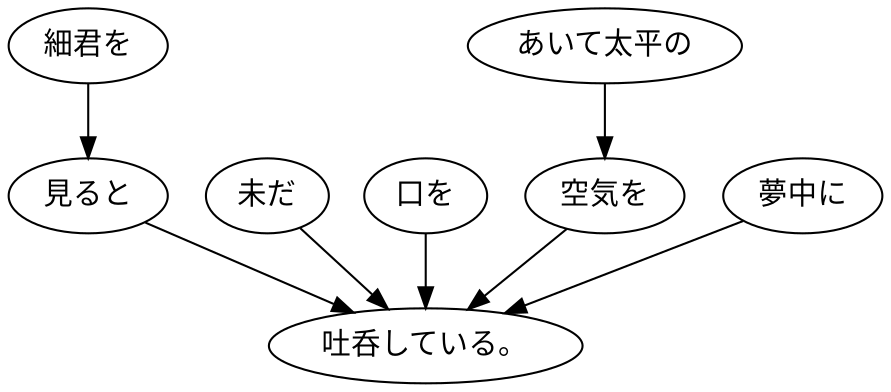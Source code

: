 digraph graph2727 {
	node0 [label="細君を"];
	node1 [label="見ると"];
	node2 [label="未だ"];
	node3 [label="口を"];
	node4 [label="あいて太平の"];
	node5 [label="空気を"];
	node6 [label="夢中に"];
	node7 [label="吐呑している。"];
	node0 -> node1;
	node1 -> node7;
	node2 -> node7;
	node3 -> node7;
	node4 -> node5;
	node5 -> node7;
	node6 -> node7;
}
